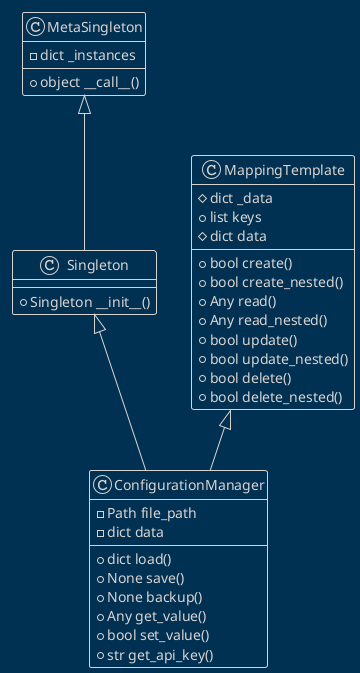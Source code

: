 @startuml ConfigurationManager
!theme blueprint

' docs/diagrams/plantuml/configuration_manager.puml

class MetaSingleton {
  - dict _instances
  + object __call__()
}

class Singleton extends MetaSingleton {
  + Singleton __init__()
}

class MappingTemplate {
  # dict _data
  + list keys
  # dict data
  + bool create()
  + bool create_nested()
  + Any read()
  + Any read_nested()
  + bool update()
  + bool update_nested()
  + bool delete()
  + bool delete_nested()
}

class ConfigurationManager extends Singleton, MappingTemplate {
  - Path file_path
  - dict data
  + dict load()
  + None save()
  + None backup()
  + Any get_value()
  + bool set_value()
  + str get_api_key()
}
@enduml
